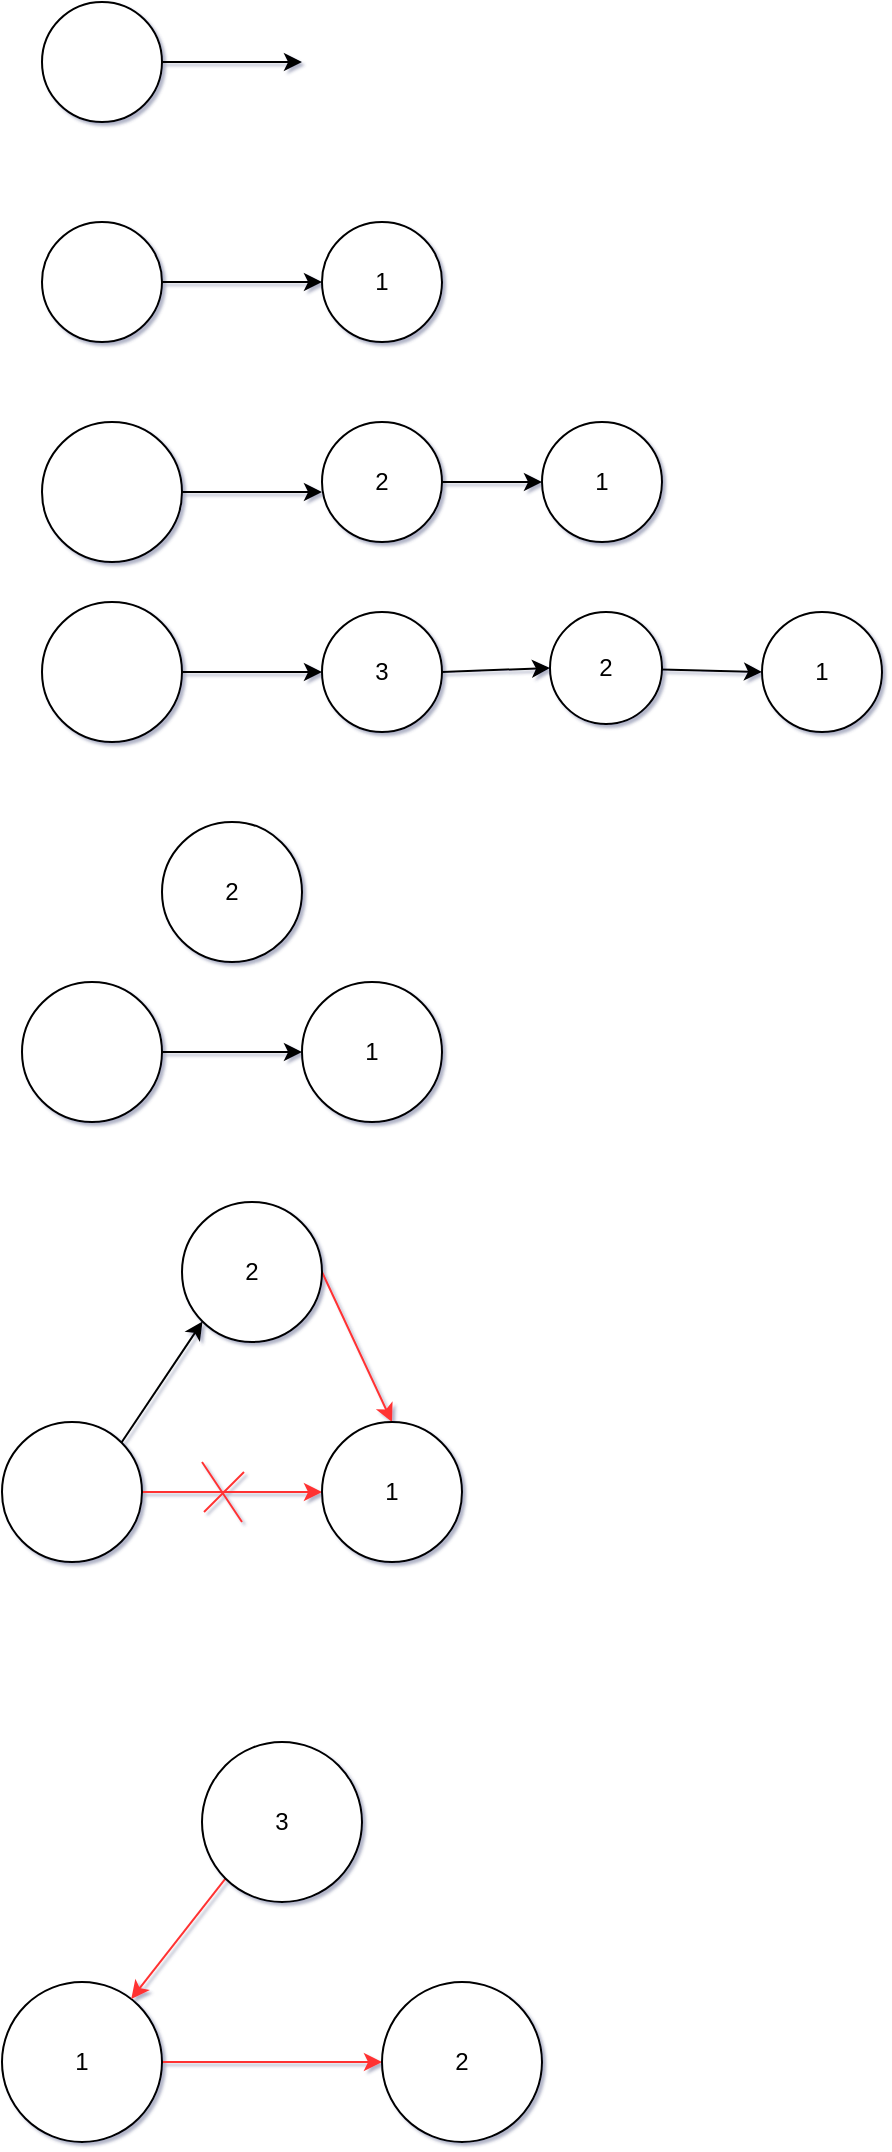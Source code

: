 <mxfile>
    <diagram id="7wvR6y_o7rvJfvMScNvI" name="带空头节点头插法">
        <mxGraphModel dx="557" dy="469" grid="1" gridSize="10" guides="1" tooltips="1" connect="1" arrows="1" fold="1" page="1" pageScale="1" pageWidth="1200" pageHeight="1920" math="0" shadow="1">
            <root>
                <mxCell id="0"/>
                <mxCell id="1" parent="0"/>
                <mxCell id="2" value="" style="ellipse;whiteSpace=wrap;html=1;aspect=fixed;" vertex="1" parent="1">
                    <mxGeometry x="100" y="90" width="60" height="60" as="geometry"/>
                </mxCell>
                <mxCell id="3" value="" style="endArrow=classic;html=1;exitX=1;exitY=0.5;exitDx=0;exitDy=0;" edge="1" parent="1" source="2">
                    <mxGeometry width="50" height="50" relative="1" as="geometry">
                        <mxPoint x="250" y="290" as="sourcePoint"/>
                        <mxPoint x="230" y="120" as="targetPoint"/>
                    </mxGeometry>
                </mxCell>
                <mxCell id="4" value="" style="ellipse;whiteSpace=wrap;html=1;aspect=fixed;" vertex="1" parent="1">
                    <mxGeometry x="100" y="200" width="60" height="60" as="geometry"/>
                </mxCell>
                <mxCell id="5" value="" style="endArrow=classic;html=1;exitX=1;exitY=0.5;exitDx=0;exitDy=0;" edge="1" parent="1" source="4">
                    <mxGeometry width="50" height="50" relative="1" as="geometry">
                        <mxPoint x="200" y="270" as="sourcePoint"/>
                        <mxPoint x="240" y="230" as="targetPoint"/>
                    </mxGeometry>
                </mxCell>
                <mxCell id="6" value="1" style="ellipse;whiteSpace=wrap;html=1;aspect=fixed;" vertex="1" parent="1">
                    <mxGeometry x="240" y="200" width="60" height="60" as="geometry"/>
                </mxCell>
                <mxCell id="10" style="edgeStyle=none;html=1;" edge="1" parent="1" source="7">
                    <mxGeometry relative="1" as="geometry">
                        <mxPoint x="240" y="335" as="targetPoint"/>
                    </mxGeometry>
                </mxCell>
                <mxCell id="7" value="" style="ellipse;whiteSpace=wrap;html=1;aspect=fixed;" vertex="1" parent="1">
                    <mxGeometry x="100" y="300" width="70" height="70" as="geometry"/>
                </mxCell>
                <mxCell id="11" style="edgeStyle=none;html=1;exitX=1;exitY=0.5;exitDx=0;exitDy=0;entryX=0;entryY=0.5;entryDx=0;entryDy=0;" edge="1" parent="1" source="8" target="9">
                    <mxGeometry relative="1" as="geometry"/>
                </mxCell>
                <mxCell id="8" value="2" style="ellipse;whiteSpace=wrap;html=1;aspect=fixed;" vertex="1" parent="1">
                    <mxGeometry x="240" y="300" width="60" height="60" as="geometry"/>
                </mxCell>
                <mxCell id="9" value="1" style="ellipse;whiteSpace=wrap;html=1;aspect=fixed;" vertex="1" parent="1">
                    <mxGeometry x="350" y="300" width="60" height="60" as="geometry"/>
                </mxCell>
                <mxCell id="18" style="edgeStyle=none;html=1;" edge="1" parent="1" source="13" target="14">
                    <mxGeometry relative="1" as="geometry"/>
                </mxCell>
                <mxCell id="13" value="" style="ellipse;whiteSpace=wrap;html=1;aspect=fixed;" vertex="1" parent="1">
                    <mxGeometry x="100" y="390" width="70" height="70" as="geometry"/>
                </mxCell>
                <mxCell id="19" style="edgeStyle=none;html=1;exitX=1;exitY=0.5;exitDx=0;exitDy=0;entryX=0;entryY=0.5;entryDx=0;entryDy=0;" edge="1" parent="1" source="14" target="16">
                    <mxGeometry relative="1" as="geometry"/>
                </mxCell>
                <mxCell id="14" value="3" style="ellipse;whiteSpace=wrap;html=1;aspect=fixed;" vertex="1" parent="1">
                    <mxGeometry x="240" y="395" width="60" height="60" as="geometry"/>
                </mxCell>
                <mxCell id="20" style="edgeStyle=none;html=1;entryX=0;entryY=0.5;entryDx=0;entryDy=0;" edge="1" parent="1" source="16" target="17">
                    <mxGeometry relative="1" as="geometry"/>
                </mxCell>
                <mxCell id="16" value="2" style="ellipse;whiteSpace=wrap;html=1;aspect=fixed;" vertex="1" parent="1">
                    <mxGeometry x="354" y="395" width="56" height="56" as="geometry"/>
                </mxCell>
                <mxCell id="17" value="1" style="ellipse;whiteSpace=wrap;html=1;aspect=fixed;" vertex="1" parent="1">
                    <mxGeometry x="460" y="395" width="60" height="60" as="geometry"/>
                </mxCell>
                <mxCell id="23" style="edgeStyle=none;html=1;exitX=1;exitY=0.5;exitDx=0;exitDy=0;entryX=0;entryY=0.5;entryDx=0;entryDy=0;" edge="1" parent="1" source="21" target="22">
                    <mxGeometry relative="1" as="geometry"/>
                </mxCell>
                <mxCell id="21" value="" style="ellipse;whiteSpace=wrap;html=1;aspect=fixed;" vertex="1" parent="1">
                    <mxGeometry x="90" y="580" width="70" height="70" as="geometry"/>
                </mxCell>
                <mxCell id="22" value="1" style="ellipse;whiteSpace=wrap;html=1;aspect=fixed;" vertex="1" parent="1">
                    <mxGeometry x="230" y="580" width="70" height="70" as="geometry"/>
                </mxCell>
                <mxCell id="24" value="2" style="ellipse;whiteSpace=wrap;html=1;aspect=fixed;" vertex="1" parent="1">
                    <mxGeometry x="160" y="500" width="70" height="70" as="geometry"/>
                </mxCell>
                <mxCell id="30" style="edgeStyle=none;html=1;exitX=1;exitY=0.5;exitDx=0;exitDy=0;entryX=0.5;entryY=0;entryDx=0;entryDy=0;strokeColor=#FF3333;" edge="1" parent="1" source="25" target="27">
                    <mxGeometry relative="1" as="geometry"/>
                </mxCell>
                <mxCell id="25" value="2" style="ellipse;whiteSpace=wrap;html=1;aspect=fixed;" vertex="1" parent="1">
                    <mxGeometry x="170" y="690" width="70" height="70" as="geometry"/>
                </mxCell>
                <mxCell id="28" style="edgeStyle=none;html=1;entryX=0;entryY=0.5;entryDx=0;entryDy=0;strokeColor=#FF3333;" edge="1" parent="1" source="26" target="27">
                    <mxGeometry relative="1" as="geometry"/>
                </mxCell>
                <mxCell id="35" style="edgeStyle=none;html=1;exitX=1;exitY=0;exitDx=0;exitDy=0;entryX=0;entryY=1;entryDx=0;entryDy=0;strokeColor=#000000;" edge="1" parent="1" source="26" target="25">
                    <mxGeometry relative="1" as="geometry"/>
                </mxCell>
                <mxCell id="26" value="" style="ellipse;whiteSpace=wrap;html=1;aspect=fixed;" vertex="1" parent="1">
                    <mxGeometry x="80" y="800" width="70" height="70" as="geometry"/>
                </mxCell>
                <mxCell id="27" value="1" style="ellipse;whiteSpace=wrap;html=1;aspect=fixed;" vertex="1" parent="1">
                    <mxGeometry x="240" y="800" width="70" height="70" as="geometry"/>
                </mxCell>
                <mxCell id="31" value="" style="endArrow=none;html=1;strokeColor=#FF3333;" edge="1" parent="1">
                    <mxGeometry width="50" height="50" relative="1" as="geometry">
                        <mxPoint x="181" y="845" as="sourcePoint"/>
                        <mxPoint x="201" y="825" as="targetPoint"/>
                    </mxGeometry>
                </mxCell>
                <mxCell id="33" value="" style="endArrow=none;html=1;strokeColor=#FF3333;" edge="1" parent="1">
                    <mxGeometry width="50" height="50" relative="1" as="geometry">
                        <mxPoint x="200" y="850" as="sourcePoint"/>
                        <mxPoint x="180" y="820" as="targetPoint"/>
                    </mxGeometry>
                </mxCell>
                <mxCell id="40" style="edgeStyle=none;html=1;exitX=1;exitY=0.5;exitDx=0;exitDy=0;strokeColor=#FF3333;" edge="1" parent="1" source="36" target="37">
                    <mxGeometry relative="1" as="geometry"/>
                </mxCell>
                <mxCell id="36" value="1" style="ellipse;whiteSpace=wrap;html=1;aspect=fixed;" vertex="1" parent="1">
                    <mxGeometry x="80" y="1080" width="80" height="80" as="geometry"/>
                </mxCell>
                <mxCell id="37" value="2" style="ellipse;whiteSpace=wrap;html=1;aspect=fixed;" vertex="1" parent="1">
                    <mxGeometry x="270" y="1080" width="80" height="80" as="geometry"/>
                </mxCell>
                <mxCell id="41" style="edgeStyle=none;html=1;exitX=0;exitY=1;exitDx=0;exitDy=0;strokeColor=#FF3333;" edge="1" parent="1" source="38" target="36">
                    <mxGeometry relative="1" as="geometry"/>
                </mxCell>
                <mxCell id="38" value="3" style="ellipse;whiteSpace=wrap;html=1;aspect=fixed;" vertex="1" parent="1">
                    <mxGeometry x="180" y="960" width="80" height="80" as="geometry"/>
                </mxCell>
            </root>
        </mxGraphModel>
    </diagram>
</mxfile>